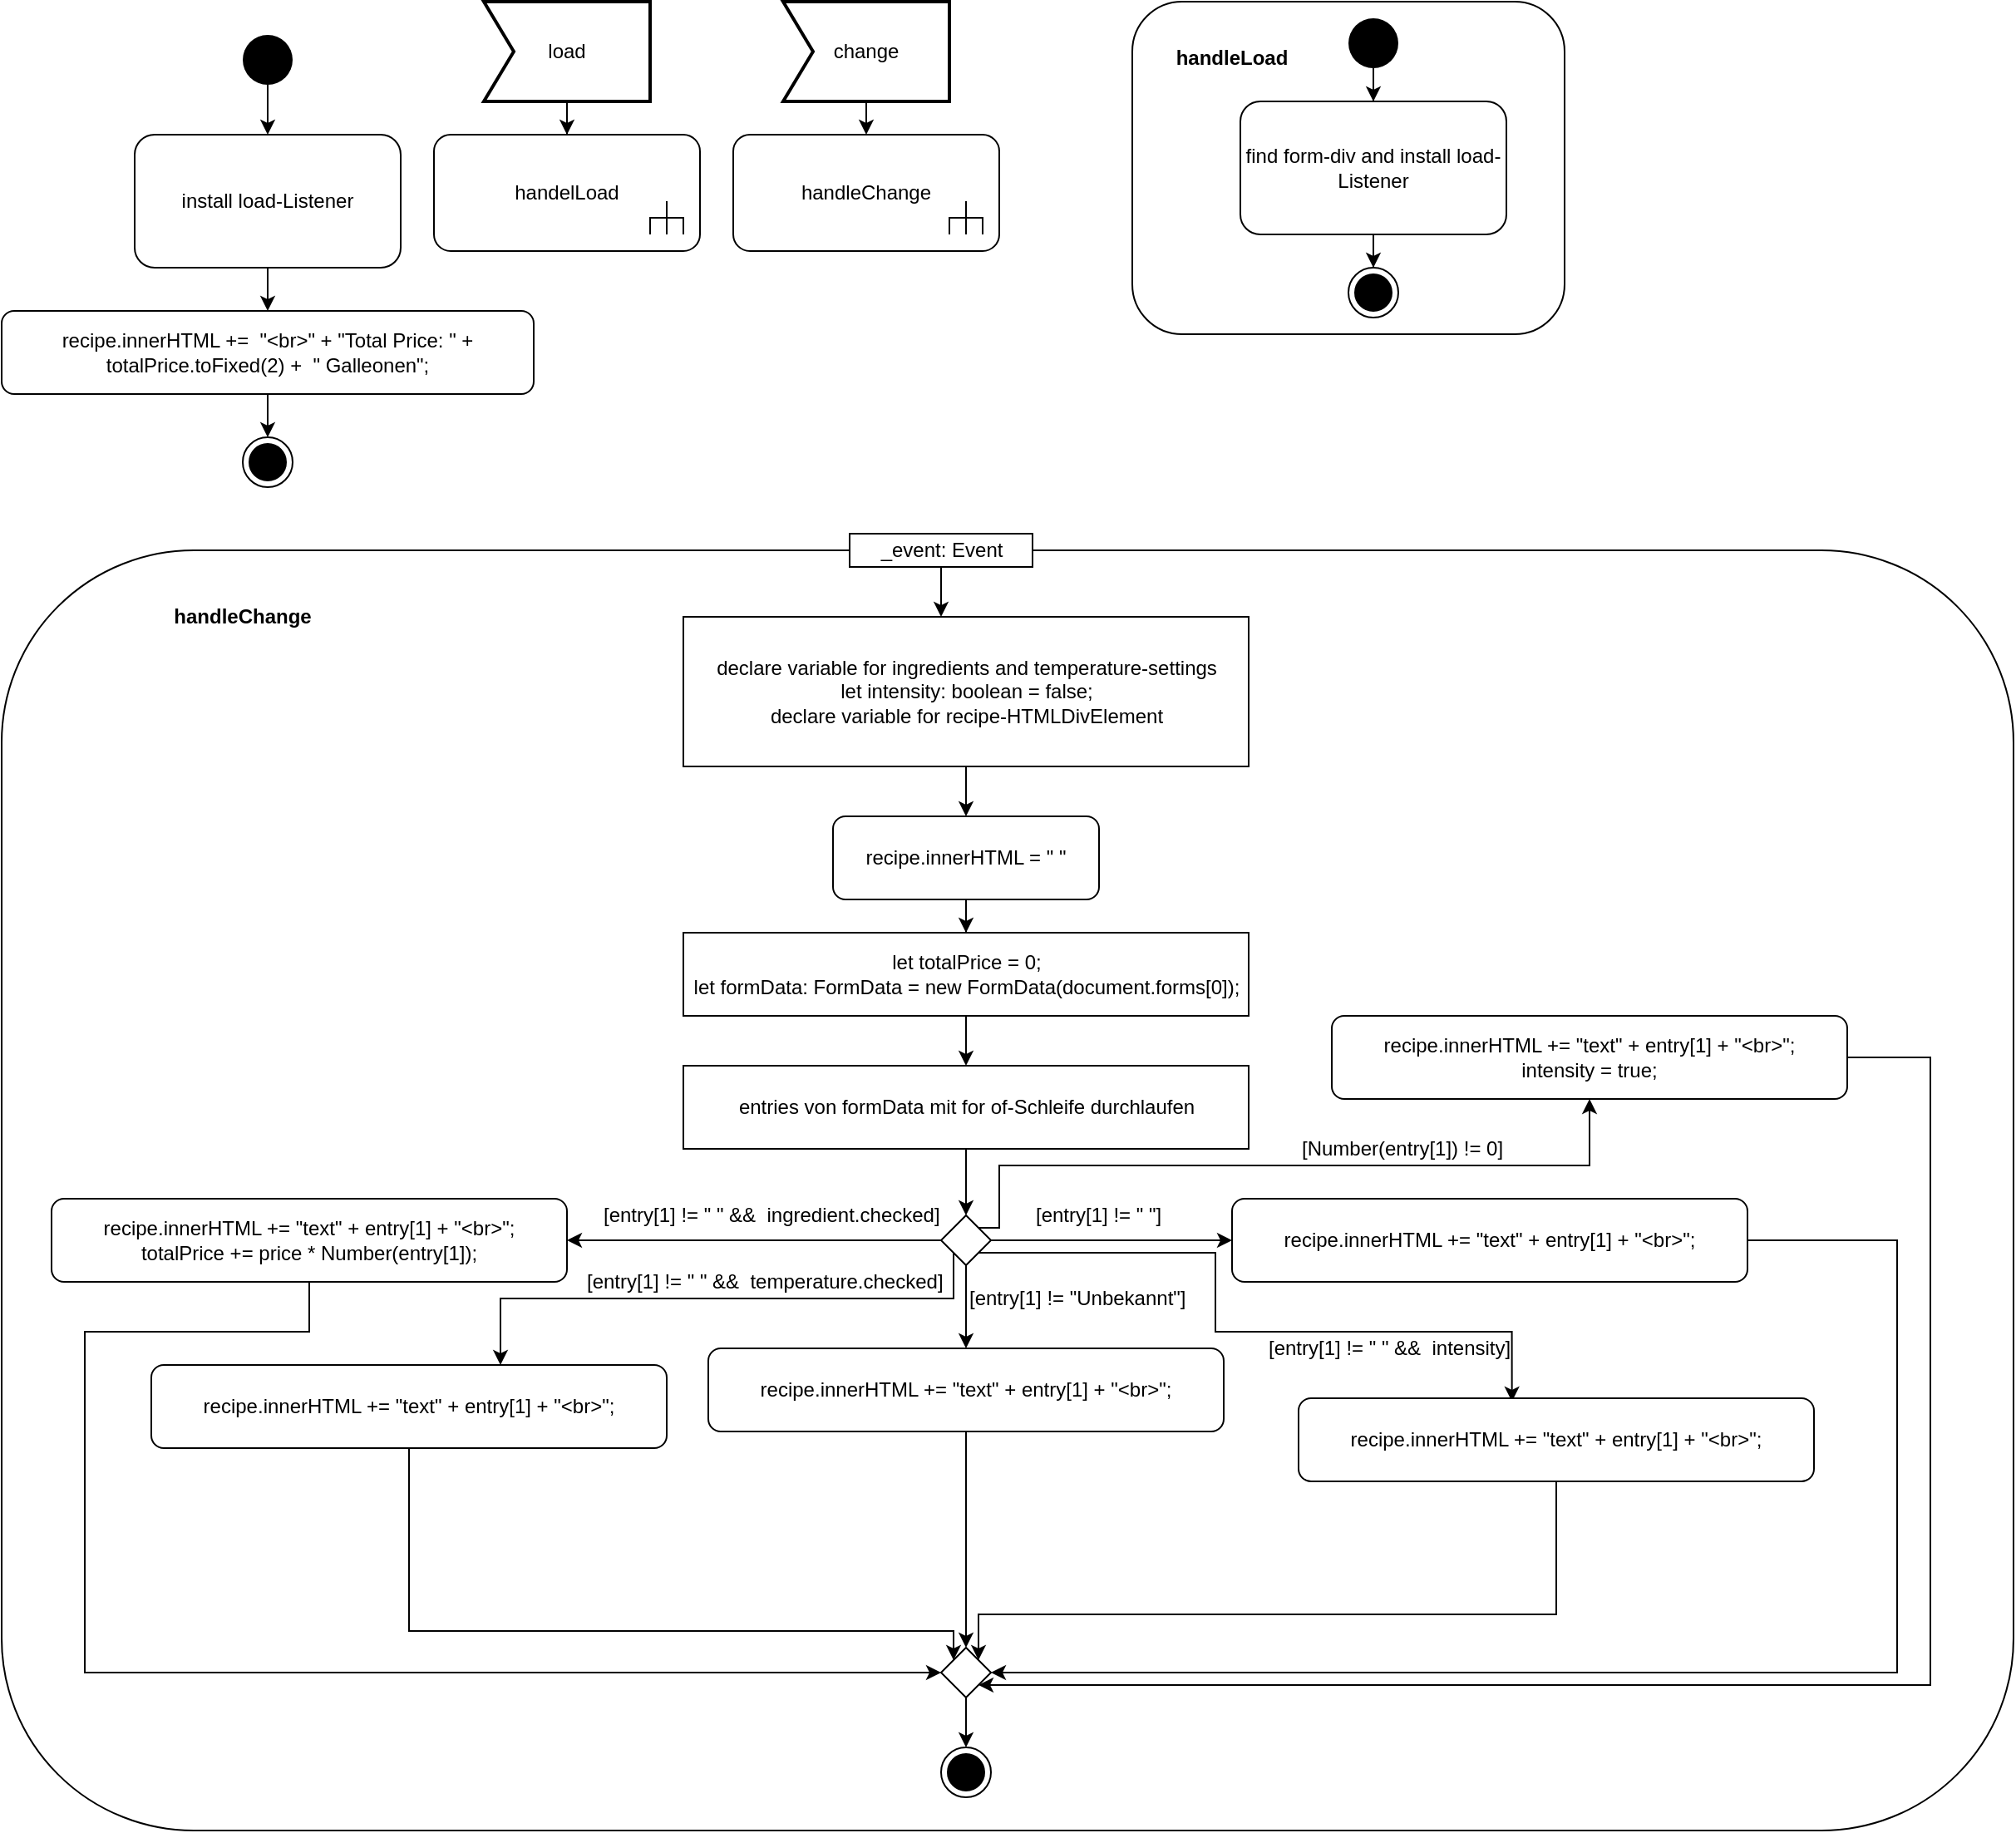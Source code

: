 <mxfile version="13.7.9" type="device"><diagram id="3-vd1xl-j6mOp1rZjIh3" name="Page-1"><mxGraphModel dx="2545" dy="1468" grid="1" gridSize="10" guides="1" tooltips="1" connect="1" arrows="1" fold="1" page="1" pageScale="1" pageWidth="1169" pageHeight="827" math="0" shadow="0"><root><mxCell id="0"/><mxCell id="1" parent="0"/><mxCell id="S5Xr8dGgql9VX6FwSpLu-49" value="" style="shape=rect;html=1;rounded=1;whiteSpace=wrap;align=center;" vertex="1" parent="1"><mxGeometry x="30" y="350" width="1210" height="770" as="geometry"/></mxCell><mxCell id="PQmE2Kn9SvtyMd8KPMGG-13" value="" style="shape=rect;html=1;rounded=1;whiteSpace=wrap;align=center;" parent="1" vertex="1"><mxGeometry x="710" y="20" width="260" height="200" as="geometry"/></mxCell><mxCell id="PQmE2Kn9SvtyMd8KPMGG-2" style="edgeStyle=orthogonalEdgeStyle;rounded=0;orthogonalLoop=1;jettySize=auto;html=1;entryX=0.5;entryY=0;entryDx=0;entryDy=0;" parent="1" source="PQmE2Kn9SvtyMd8KPMGG-1" target="PQmE2Kn9SvtyMd8KPMGG-4" edge="1"><mxGeometry relative="1" as="geometry"><mxPoint x="145.0" y="120" as="targetPoint"/><Array as="points"/></mxGeometry></mxCell><mxCell id="PQmE2Kn9SvtyMd8KPMGG-1" value="" style="ellipse;fillColor=#000000;strokeColor=none;" parent="1" vertex="1"><mxGeometry x="175" y="40" width="30" height="30" as="geometry"/></mxCell><mxCell id="S5Xr8dGgql9VX6FwSpLu-55" style="edgeStyle=orthogonalEdgeStyle;rounded=0;orthogonalLoop=1;jettySize=auto;html=1;entryX=0.5;entryY=0;entryDx=0;entryDy=0;" edge="1" parent="1" source="PQmE2Kn9SvtyMd8KPMGG-4" target="S5Xr8dGgql9VX6FwSpLu-54"><mxGeometry relative="1" as="geometry"/></mxCell><mxCell id="PQmE2Kn9SvtyMd8KPMGG-4" value="install load-Listener" style="shape=rect;html=1;rounded=1;whiteSpace=wrap;align=center;" parent="1" vertex="1"><mxGeometry x="110" y="100" width="160" height="80" as="geometry"/></mxCell><mxCell id="PQmE2Kn9SvtyMd8KPMGG-6" style="edgeStyle=orthogonalEdgeStyle;rounded=0;orthogonalLoop=1;jettySize=auto;html=1;entryX=0.5;entryY=0;entryDx=0;entryDy=0;entryPerimeter=0;" parent="1" source="PQmE2Kn9SvtyMd8KPMGG-5" target="PQmE2Kn9SvtyMd8KPMGG-8" edge="1"><mxGeometry relative="1" as="geometry"><mxPoint x="370.0" y="120" as="targetPoint"/></mxGeometry></mxCell><mxCell id="PQmE2Kn9SvtyMd8KPMGG-5" value="load" style="html=1;shape=mxgraph.sysml.accEvent;strokeWidth=2;whiteSpace=wrap;align=center;" parent="1" vertex="1"><mxGeometry x="320" y="20" width="100" height="60" as="geometry"/></mxCell><mxCell id="PQmE2Kn9SvtyMd8KPMGG-8" value="handelLoad" style="html=1;shape=mxgraph.sysml.callBehAct;whiteSpace=wrap;align=center;" parent="1" vertex="1"><mxGeometry x="290" y="100" width="160" height="70" as="geometry"/></mxCell><mxCell id="PQmE2Kn9SvtyMd8KPMGG-11" style="edgeStyle=orthogonalEdgeStyle;rounded=0;orthogonalLoop=1;jettySize=auto;html=1;entryX=0.5;entryY=0;entryDx=0;entryDy=0;" parent="1" source="PQmE2Kn9SvtyMd8KPMGG-10" edge="1" target="PQmE2Kn9SvtyMd8KPMGG-12"><mxGeometry relative="1" as="geometry"><mxPoint x="855" y="90" as="targetPoint"/><Array as="points"/></mxGeometry></mxCell><mxCell id="PQmE2Kn9SvtyMd8KPMGG-10" value="" style="ellipse;fillColor=#000000;strokeColor=none;" parent="1" vertex="1"><mxGeometry x="840" y="30" width="30" height="30" as="geometry"/></mxCell><mxCell id="S5Xr8dGgql9VX6FwSpLu-53" style="edgeStyle=orthogonalEdgeStyle;rounded=0;orthogonalLoop=1;jettySize=auto;html=1;entryX=0.5;entryY=0;entryDx=0;entryDy=0;" edge="1" parent="1" source="PQmE2Kn9SvtyMd8KPMGG-12" target="S5Xr8dGgql9VX6FwSpLu-52"><mxGeometry relative="1" as="geometry"/></mxCell><mxCell id="PQmE2Kn9SvtyMd8KPMGG-12" value="find form-div and install load-Listener" style="shape=rect;html=1;rounded=1;whiteSpace=wrap;align=center;" parent="1" vertex="1"><mxGeometry x="775" y="80" width="160" height="80" as="geometry"/></mxCell><mxCell id="PQmE2Kn9SvtyMd8KPMGG-14" value="handleLoad" style="text;align=center;fontStyle=1;verticalAlign=middle;spacingLeft=3;spacingRight=3;strokeColor=none;rotatable=0;points=[[0,0.5],[1,0.5]];portConstraint=eastwest;fillColor=#ffffff;" parent="1" vertex="1"><mxGeometry x="730" y="40" width="80" height="26" as="geometry"/></mxCell><mxCell id="PQmE2Kn9SvtyMd8KPMGG-22" style="edgeStyle=orthogonalEdgeStyle;rounded=0;orthogonalLoop=1;jettySize=auto;html=1;" parent="1" source="PQmE2Kn9SvtyMd8KPMGG-20" edge="1"><mxGeometry relative="1" as="geometry"><mxPoint x="550.0" y="100" as="targetPoint"/></mxGeometry></mxCell><mxCell id="PQmE2Kn9SvtyMd8KPMGG-20" value="change" style="html=1;shape=mxgraph.sysml.accEvent;strokeWidth=2;whiteSpace=wrap;align=center;" parent="1" vertex="1"><mxGeometry x="500" y="20" width="100" height="60" as="geometry"/></mxCell><mxCell id="PQmE2Kn9SvtyMd8KPMGG-21" value="handleChange" style="html=1;shape=mxgraph.sysml.callBehAct;whiteSpace=wrap;align=center;" parent="1" vertex="1"><mxGeometry x="470" y="100" width="160" height="70" as="geometry"/></mxCell><mxCell id="PQmE2Kn9SvtyMd8KPMGG-24" style="edgeStyle=orthogonalEdgeStyle;rounded=0;orthogonalLoop=1;jettySize=auto;html=1;" parent="1" source="PQmE2Kn9SvtyMd8KPMGG-23" edge="1"><mxGeometry relative="1" as="geometry"><mxPoint x="595.0" y="390" as="targetPoint"/></mxGeometry></mxCell><mxCell id="PQmE2Kn9SvtyMd8KPMGG-23" value="_event: Event" style="html=1;fillColor=#ffffff;" parent="1" vertex="1"><mxGeometry x="540" y="340" width="110" height="20" as="geometry"/></mxCell><mxCell id="PQmE2Kn9SvtyMd8KPMGG-26" style="edgeStyle=orthogonalEdgeStyle;rounded=0;orthogonalLoop=1;jettySize=auto;html=1;" parent="1" source="PQmE2Kn9SvtyMd8KPMGG-30" edge="1"><mxGeometry relative="1" as="geometry"><mxPoint x="609.941" y="620" as="targetPoint"/></mxGeometry></mxCell><mxCell id="PQmE2Kn9SvtyMd8KPMGG-25" value="recipe.innerHTML = &quot; &quot;" style="shape=rect;html=1;rounded=1;whiteSpace=wrap;align=center;" parent="1" vertex="1"><mxGeometry x="530" y="510" width="160" height="50" as="geometry"/></mxCell><mxCell id="PQmE2Kn9SvtyMd8KPMGG-31" style="edgeStyle=orthogonalEdgeStyle;rounded=0;orthogonalLoop=1;jettySize=auto;html=1;entryX=0.5;entryY=0;entryDx=0;entryDy=0;" parent="1" source="PQmE2Kn9SvtyMd8KPMGG-30" target="S5Xr8dGgql9VX6FwSpLu-3" edge="1"><mxGeometry relative="1" as="geometry"><mxPoint x="610" y="704" as="targetPoint"/><Array as="points"/></mxGeometry></mxCell><mxCell id="S5Xr8dGgql9VX6FwSpLu-2" style="edgeStyle=orthogonalEdgeStyle;rounded=0;orthogonalLoop=1;jettySize=auto;html=1;" edge="1" parent="1" source="S5Xr8dGgql9VX6FwSpLu-1"><mxGeometry relative="1" as="geometry"><mxPoint x="610" y="510" as="targetPoint"/></mxGeometry></mxCell><mxCell id="S5Xr8dGgql9VX6FwSpLu-1" value="declare variable for ingredients and temperature-settings&lt;br&gt;let intensity: boolean = false;&lt;br&gt;declare variable for recipe-HTMLDivElement" style="html=1;fillColor=#ffffff;" vertex="1" parent="1"><mxGeometry x="440" y="390" width="340" height="90" as="geometry"/></mxCell><mxCell id="S5Xr8dGgql9VX6FwSpLu-4" style="edgeStyle=orthogonalEdgeStyle;rounded=0;orthogonalLoop=1;jettySize=auto;html=1;exitX=0.5;exitY=1;exitDx=0;exitDy=0;entryX=0.5;entryY=0;entryDx=0;entryDy=0;" edge="1" parent="1" source="S5Xr8dGgql9VX6FwSpLu-3" target="S5Xr8dGgql9VX6FwSpLu-6"><mxGeometry relative="1" as="geometry"><mxPoint x="610" y="780" as="targetPoint"/></mxGeometry></mxCell><mxCell id="S5Xr8dGgql9VX6FwSpLu-3" value="entries von formData mit for of-Schleife durchlaufen" style="html=1;fillColor=#ffffff;" vertex="1" parent="1"><mxGeometry x="440" y="660" width="340" height="50" as="geometry"/></mxCell><mxCell id="S5Xr8dGgql9VX6FwSpLu-7" style="edgeStyle=orthogonalEdgeStyle;rounded=0;orthogonalLoop=1;jettySize=auto;html=1;" edge="1" parent="1" source="S5Xr8dGgql9VX6FwSpLu-6"><mxGeometry relative="1" as="geometry"><mxPoint x="770" y="765" as="targetPoint"/><Array as="points"><mxPoint x="680" y="765"/><mxPoint x="680" y="765"/></Array></mxGeometry></mxCell><mxCell id="S5Xr8dGgql9VX6FwSpLu-14" style="edgeStyle=orthogonalEdgeStyle;rounded=0;orthogonalLoop=1;jettySize=auto;html=1;exitX=0.5;exitY=1;exitDx=0;exitDy=0;" edge="1" parent="1" source="S5Xr8dGgql9VX6FwSpLu-6"><mxGeometry relative="1" as="geometry"><mxPoint x="610" y="830" as="targetPoint"/></mxGeometry></mxCell><mxCell id="S5Xr8dGgql9VX6FwSpLu-19" style="edgeStyle=orthogonalEdgeStyle;rounded=0;orthogonalLoop=1;jettySize=auto;html=1;" edge="1" parent="1" source="S5Xr8dGgql9VX6FwSpLu-6"><mxGeometry relative="1" as="geometry"><mxPoint x="370" y="765" as="targetPoint"/></mxGeometry></mxCell><mxCell id="S5Xr8dGgql9VX6FwSpLu-24" style="edgeStyle=orthogonalEdgeStyle;rounded=0;orthogonalLoop=1;jettySize=auto;html=1;exitX=0;exitY=1;exitDx=0;exitDy=0;" edge="1" parent="1" source="S5Xr8dGgql9VX6FwSpLu-6" target="S5Xr8dGgql9VX6FwSpLu-26"><mxGeometry relative="1" as="geometry"><mxPoint x="400" y="840" as="targetPoint"/><Array as="points"><mxPoint x="603" y="800"/><mxPoint x="330" y="800"/></Array></mxGeometry></mxCell><mxCell id="S5Xr8dGgql9VX6FwSpLu-28" style="edgeStyle=orthogonalEdgeStyle;rounded=0;orthogonalLoop=1;jettySize=auto;html=1;exitX=1;exitY=0;exitDx=0;exitDy=0;entryX=0.5;entryY=1;entryDx=0;entryDy=0;" edge="1" parent="1" source="S5Xr8dGgql9VX6FwSpLu-6" target="S5Xr8dGgql9VX6FwSpLu-29"><mxGeometry relative="1" as="geometry"><mxPoint x="950" y="680" as="targetPoint"/><Array as="points"><mxPoint x="630" y="758"/><mxPoint x="630" y="720"/><mxPoint x="985" y="720"/></Array></mxGeometry></mxCell><mxCell id="S5Xr8dGgql9VX6FwSpLu-34" style="edgeStyle=orthogonalEdgeStyle;rounded=0;orthogonalLoop=1;jettySize=auto;html=1;exitX=1;exitY=1;exitDx=0;exitDy=0;entryX=0.414;entryY=0.04;entryDx=0;entryDy=0;entryPerimeter=0;" edge="1" parent="1" source="S5Xr8dGgql9VX6FwSpLu-6" target="S5Xr8dGgql9VX6FwSpLu-36"><mxGeometry relative="1" as="geometry"><mxPoint x="940" y="860" as="targetPoint"/><Array as="points"><mxPoint x="760" y="773"/><mxPoint x="760" y="820"/><mxPoint x="938" y="820"/></Array></mxGeometry></mxCell><mxCell id="S5Xr8dGgql9VX6FwSpLu-6" value="" style="rhombus;whiteSpace=wrap;html=1;" vertex="1" parent="1"><mxGeometry x="595" y="750" width="30" height="30" as="geometry"/></mxCell><mxCell id="S5Xr8dGgql9VX6FwSpLu-8" value="[entry[1] != &quot; &quot;]" style="text;html=1;strokeColor=none;fillColor=none;align=left;verticalAlign=middle;whiteSpace=wrap;rounded=0;" vertex="1" parent="1"><mxGeometry x="650" y="740" width="90" height="20" as="geometry"/></mxCell><mxCell id="PQmE2Kn9SvtyMd8KPMGG-30" value="let totalPrice = 0;&lt;br&gt;let formData: FormData = new FormData(document.forms[0]);" style="html=1;fillColor=#ffffff;" parent="1" vertex="1"><mxGeometry x="440" y="580" width="340" height="50" as="geometry"/></mxCell><mxCell id="S5Xr8dGgql9VX6FwSpLu-12" style="edgeStyle=orthogonalEdgeStyle;rounded=0;orthogonalLoop=1;jettySize=auto;html=1;" edge="1" parent="1" source="PQmE2Kn9SvtyMd8KPMGG-25" target="PQmE2Kn9SvtyMd8KPMGG-30"><mxGeometry relative="1" as="geometry"><mxPoint x="609.941" y="620" as="targetPoint"/><mxPoint x="610" y="560" as="sourcePoint"/></mxGeometry></mxCell><mxCell id="S5Xr8dGgql9VX6FwSpLu-40" style="edgeStyle=orthogonalEdgeStyle;rounded=0;orthogonalLoop=1;jettySize=auto;html=1;entryX=1;entryY=0.5;entryDx=0;entryDy=0;" edge="1" parent="1" source="S5Xr8dGgql9VX6FwSpLu-13" target="S5Xr8dGgql9VX6FwSpLu-37"><mxGeometry relative="1" as="geometry"><mxPoint x="1170" y="1000" as="targetPoint"/><Array as="points"><mxPoint x="1170" y="765"/><mxPoint x="1170" y="1025"/></Array></mxGeometry></mxCell><mxCell id="S5Xr8dGgql9VX6FwSpLu-13" value="recipe.innerHTML += &quot;text&quot; + entry[1] + &quot;&amp;lt;br&amp;gt;&quot;;" style="shape=rect;html=1;rounded=1;whiteSpace=wrap;align=center;" vertex="1" parent="1"><mxGeometry x="770" y="740" width="310" height="50" as="geometry"/></mxCell><mxCell id="S5Xr8dGgql9VX6FwSpLu-15" value="[entry[1] != &quot;Unbekannt&quot;]" style="text;html=1;strokeColor=none;fillColor=none;align=left;verticalAlign=middle;whiteSpace=wrap;rounded=0;" vertex="1" parent="1"><mxGeometry x="610" y="790" width="140" height="20" as="geometry"/></mxCell><mxCell id="S5Xr8dGgql9VX6FwSpLu-38" style="edgeStyle=orthogonalEdgeStyle;rounded=0;orthogonalLoop=1;jettySize=auto;html=1;entryX=0.5;entryY=0;entryDx=0;entryDy=0;" edge="1" parent="1" source="S5Xr8dGgql9VX6FwSpLu-18" target="S5Xr8dGgql9VX6FwSpLu-37"><mxGeometry relative="1" as="geometry"/></mxCell><mxCell id="S5Xr8dGgql9VX6FwSpLu-18" value="recipe.innerHTML += &quot;text&quot; + entry[1] + &quot;&amp;lt;br&amp;gt;&quot;;" style="shape=rect;html=1;rounded=1;whiteSpace=wrap;align=center;" vertex="1" parent="1"><mxGeometry x="455" y="830" width="310" height="50" as="geometry"/></mxCell><mxCell id="S5Xr8dGgql9VX6FwSpLu-22" value="[entry[1] != &quot; &quot; &amp;amp;&amp;amp;&amp;nbsp; ingredient.checked]" style="text;html=1;strokeColor=none;fillColor=none;align=left;verticalAlign=middle;whiteSpace=wrap;rounded=0;" vertex="1" parent="1"><mxGeometry x="390" y="740" width="220" height="20" as="geometry"/></mxCell><mxCell id="S5Xr8dGgql9VX6FwSpLu-43" style="edgeStyle=orthogonalEdgeStyle;rounded=0;orthogonalLoop=1;jettySize=auto;html=1;entryX=0;entryY=0.5;entryDx=0;entryDy=0;" edge="1" parent="1" source="S5Xr8dGgql9VX6FwSpLu-23" target="S5Xr8dGgql9VX6FwSpLu-37"><mxGeometry relative="1" as="geometry"><mxPoint x="80" y="1020" as="targetPoint"/><Array as="points"><mxPoint x="215" y="820"/><mxPoint x="80" y="820"/><mxPoint x="80" y="1025"/></Array></mxGeometry></mxCell><mxCell id="S5Xr8dGgql9VX6FwSpLu-23" value="recipe.innerHTML += &quot;text&quot; + entry[1] + &quot;&amp;lt;br&amp;gt;&quot;;&lt;br&gt;totalPrice += price * Number(entry[1]);" style="shape=rect;html=1;rounded=1;whiteSpace=wrap;align=center;" vertex="1" parent="1"><mxGeometry x="60" y="740" width="310" height="50" as="geometry"/></mxCell><mxCell id="S5Xr8dGgql9VX6FwSpLu-25" value="[entry[1] != &quot; &quot; &amp;amp;&amp;amp;&amp;nbsp; temperature.checked]" style="text;html=1;strokeColor=none;fillColor=none;align=left;verticalAlign=middle;whiteSpace=wrap;rounded=0;" vertex="1" parent="1"><mxGeometry x="380" y="780" width="220" height="20" as="geometry"/></mxCell><mxCell id="S5Xr8dGgql9VX6FwSpLu-44" style="edgeStyle=orthogonalEdgeStyle;rounded=0;orthogonalLoop=1;jettySize=auto;html=1;entryX=0;entryY=0;entryDx=0;entryDy=0;" edge="1" parent="1" source="S5Xr8dGgql9VX6FwSpLu-26" target="S5Xr8dGgql9VX6FwSpLu-37"><mxGeometry relative="1" as="geometry"><mxPoint x="570" y="1000" as="targetPoint"/><Array as="points"><mxPoint x="275" y="1000"/><mxPoint x="603" y="1000"/></Array></mxGeometry></mxCell><mxCell id="S5Xr8dGgql9VX6FwSpLu-26" value="recipe.innerHTML += &quot;text&quot; + entry[1] + &quot;&amp;lt;br&amp;gt;&quot;;" style="shape=rect;html=1;rounded=1;whiteSpace=wrap;align=center;" vertex="1" parent="1"><mxGeometry x="120" y="840" width="310" height="50" as="geometry"/></mxCell><mxCell id="S5Xr8dGgql9VX6FwSpLu-42" style="edgeStyle=orthogonalEdgeStyle;rounded=0;orthogonalLoop=1;jettySize=auto;html=1;entryX=1;entryY=1;entryDx=0;entryDy=0;" edge="1" parent="1" source="S5Xr8dGgql9VX6FwSpLu-29" target="S5Xr8dGgql9VX6FwSpLu-37"><mxGeometry relative="1" as="geometry"><mxPoint x="1190" y="1060" as="targetPoint"/><Array as="points"><mxPoint x="1190" y="655"/><mxPoint x="1190" y="1033"/></Array></mxGeometry></mxCell><mxCell id="S5Xr8dGgql9VX6FwSpLu-29" value="recipe.innerHTML += &quot;text&quot; + entry[1] + &quot;&amp;lt;br&amp;gt;&quot;;&lt;br&gt;intensity = true;" style="shape=rect;html=1;rounded=1;whiteSpace=wrap;align=center;" vertex="1" parent="1"><mxGeometry x="830" y="630" width="310" height="50" as="geometry"/></mxCell><mxCell id="S5Xr8dGgql9VX6FwSpLu-30" value="&lt;font color=&quot;rgba(0, 0, 0, 0)&quot; face=&quot;monospace&quot;&gt;&lt;span style=&quot;font-size: 0px&quot;&gt;Numbe&lt;/span&gt;&lt;/font&gt;" style="text;html=1;strokeColor=none;fillColor=none;align=left;verticalAlign=middle;whiteSpace=wrap;rounded=0;" vertex="1" parent="1"><mxGeometry x="860" y="570" width="90" height="20" as="geometry"/></mxCell><mxCell id="S5Xr8dGgql9VX6FwSpLu-33" value="[Number(entry[1]) != 0]" style="text;html=1;strokeColor=none;fillColor=none;align=left;verticalAlign=middle;whiteSpace=wrap;rounded=0;" vertex="1" parent="1"><mxGeometry x="810" y="700" width="130" height="20" as="geometry"/></mxCell><mxCell id="S5Xr8dGgql9VX6FwSpLu-35" value="[entry[1] != &quot; &quot; &amp;amp;&amp;amp;&amp;nbsp; intensity]" style="text;html=1;strokeColor=none;fillColor=none;align=left;verticalAlign=middle;whiteSpace=wrap;rounded=0;" vertex="1" parent="1"><mxGeometry x="790" y="820" width="160" height="20" as="geometry"/></mxCell><mxCell id="S5Xr8dGgql9VX6FwSpLu-41" style="edgeStyle=orthogonalEdgeStyle;rounded=0;orthogonalLoop=1;jettySize=auto;html=1;entryX=1;entryY=0;entryDx=0;entryDy=0;" edge="1" parent="1" source="S5Xr8dGgql9VX6FwSpLu-36" target="S5Xr8dGgql9VX6FwSpLu-37"><mxGeometry relative="1" as="geometry"><mxPoint x="660" y="990" as="targetPoint"/><Array as="points"><mxPoint x="965" y="990"/><mxPoint x="618" y="990"/></Array></mxGeometry></mxCell><mxCell id="S5Xr8dGgql9VX6FwSpLu-36" value="recipe.innerHTML += &quot;text&quot; + entry[1] + &quot;&amp;lt;br&amp;gt;&quot;;" style="shape=rect;html=1;rounded=1;whiteSpace=wrap;align=center;" vertex="1" parent="1"><mxGeometry x="810" y="860" width="310" height="50" as="geometry"/></mxCell><mxCell id="S5Xr8dGgql9VX6FwSpLu-45" style="edgeStyle=orthogonalEdgeStyle;rounded=0;orthogonalLoop=1;jettySize=auto;html=1;entryX=0.5;entryY=0;entryDx=0;entryDy=0;" edge="1" parent="1" source="S5Xr8dGgql9VX6FwSpLu-37" target="S5Xr8dGgql9VX6FwSpLu-48"><mxGeometry relative="1" as="geometry"><mxPoint x="610" y="1090" as="targetPoint"/></mxGeometry></mxCell><mxCell id="S5Xr8dGgql9VX6FwSpLu-37" value="" style="rhombus;whiteSpace=wrap;html=1;" vertex="1" parent="1"><mxGeometry x="595" y="1010" width="30" height="30" as="geometry"/></mxCell><mxCell id="S5Xr8dGgql9VX6FwSpLu-48" value="" style="ellipse;html=1;shape=endState;fillColor=#000000;" vertex="1" parent="1"><mxGeometry x="595" y="1070" width="30" height="30" as="geometry"/></mxCell><mxCell id="S5Xr8dGgql9VX6FwSpLu-50" value="handleChange" style="text;align=center;fontStyle=1;verticalAlign=middle;spacingLeft=3;spacingRight=3;strokeColor=none;rotatable=0;points=[[0,0.5],[1,0.5]];portConstraint=eastwest;" vertex="1" parent="1"><mxGeometry x="120" y="376" width="110" height="26" as="geometry"/></mxCell><mxCell id="S5Xr8dGgql9VX6FwSpLu-52" value="" style="ellipse;html=1;shape=endState;fillColor=#000000;" vertex="1" parent="1"><mxGeometry x="840" y="180" width="30" height="30" as="geometry"/></mxCell><mxCell id="S5Xr8dGgql9VX6FwSpLu-57" style="edgeStyle=orthogonalEdgeStyle;rounded=0;orthogonalLoop=1;jettySize=auto;html=1;entryX=0.5;entryY=0;entryDx=0;entryDy=0;" edge="1" parent="1" source="S5Xr8dGgql9VX6FwSpLu-54" target="S5Xr8dGgql9VX6FwSpLu-56"><mxGeometry relative="1" as="geometry"/></mxCell><mxCell id="S5Xr8dGgql9VX6FwSpLu-54" value="recipe.innerHTML +=&amp;nbsp; &quot;&amp;lt;br&amp;gt;&quot; + &quot;Total Price: &quot; + totalPrice.toFixed(2) +&amp;nbsp; &quot; Galleonen&quot;;" style="shape=rect;html=1;rounded=1;whiteSpace=wrap;align=center;" vertex="1" parent="1"><mxGeometry x="30" y="206" width="320" height="50" as="geometry"/></mxCell><mxCell id="S5Xr8dGgql9VX6FwSpLu-56" value="" style="ellipse;html=1;shape=endState;fillColor=#000000;" vertex="1" parent="1"><mxGeometry x="175" y="282" width="30" height="30" as="geometry"/></mxCell></root></mxGraphModel></diagram></mxfile>